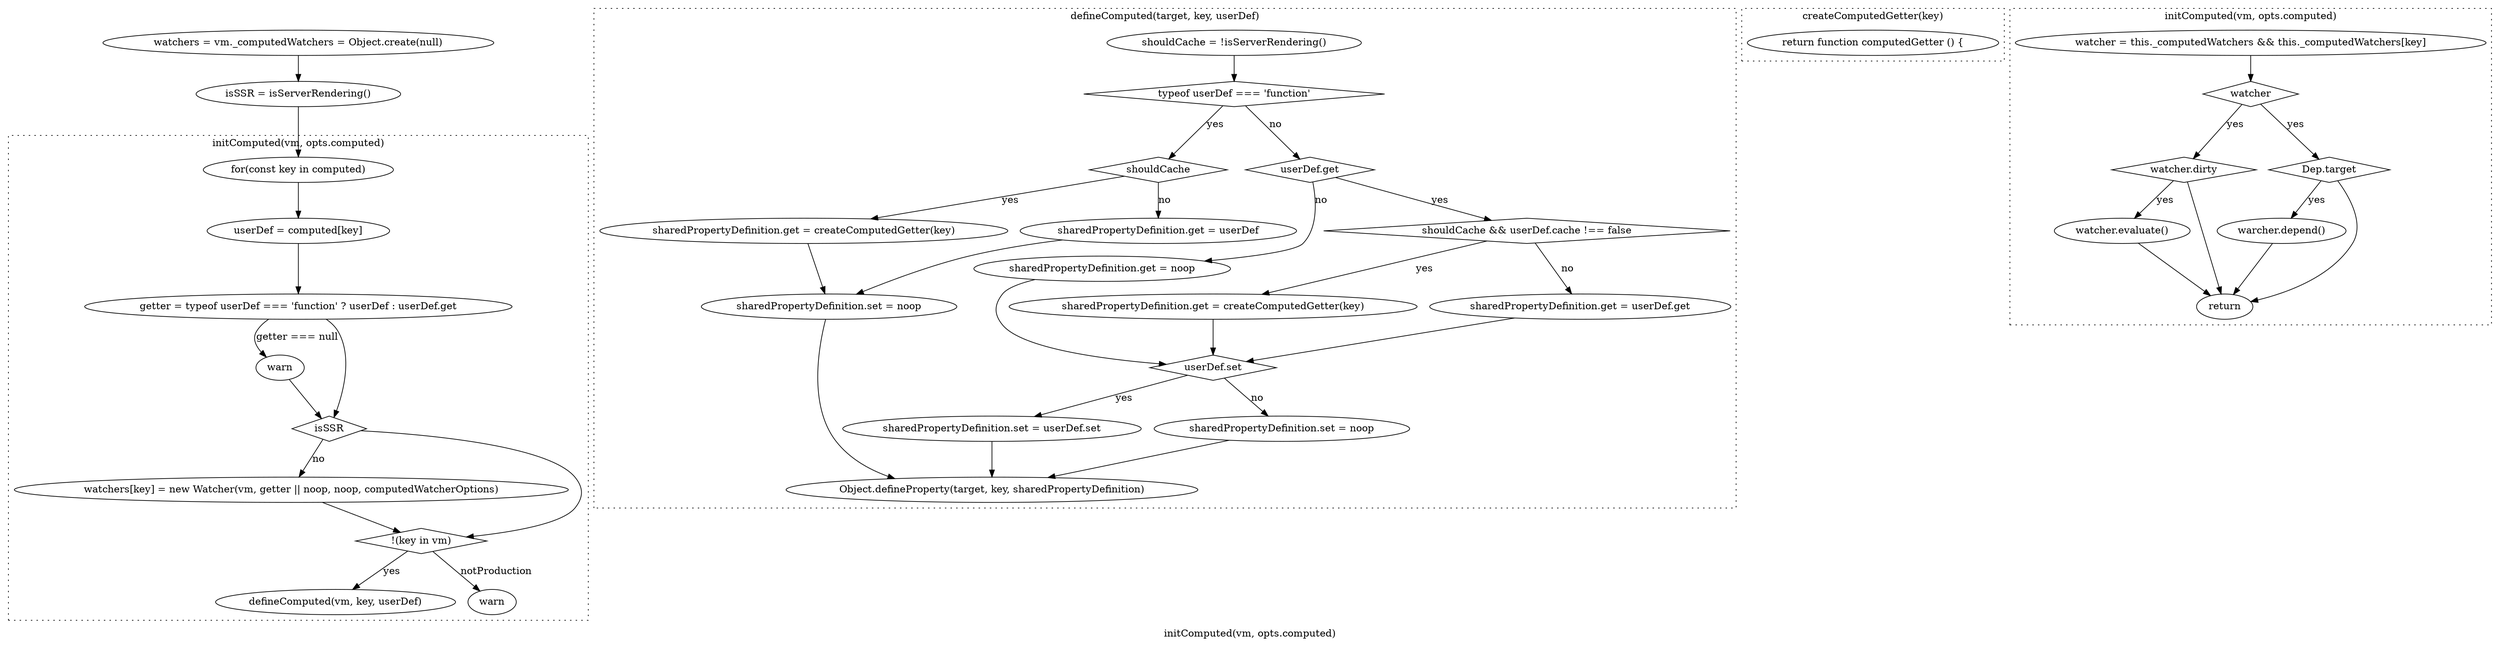 digraph G {
    label="initComputed(vm, opts.computed)"

    getWatchers [
        label="watchers = vm._computedWatchers = Object.create(null)"
    ]

    isSSR [
        label="isSSR = isServerRendering()"
    ]

    getWatchers -> isSSR

    walkComputed [
        label="for(const key in computed)"
    ]


    isSSR -> walkComputed
    subgraph cluster_walk {
        graph[style=dotted]

        getUserDef [
            label="userDef = computed[key]"
        ]

        walkComputed -> getUserDef

        getGetter [
            label="getter = typeof userDef === 'function' ? userDef : userDef.get"
        ]
        getUserDef -> getGetter
        getGetter -> warn [label="getter === null"]

        newWatcher [
            label="watchers[key] = new Watcher(vm, getter || noop, noop, computedWatcherOptions)"
        ]

        isSsr [
            label="isSSR"
            shape=diamond
        ]
        getGetter -> isSsr
        warn -> isSsr
        isSsr -> newWatcher [label="no"]

        keyInVm [
            label="!(key in vm)"
            shape=diamond
        ]
        newWatcher -> keyInVm
        isSsr -> keyInVm
        defineComputed [
            label="defineComputed(vm, key, userDef)"
        ]
        keyInVm -> defineComputed [label="yes"]
        tip [
            label="warn"
        ]
        keyInVm -> tip [label="notProduction"]
    }

    subgraph cluster_defineComputed {
        graph[style=dotted]

        label="defineComputed(target, key, userDef)"

        shouldCache [
            label="shouldCache = !isServerRendering()"
        ]

        userDefIsFunction [
            label="typeof userDef === 'function'"
            shape=diamond
        ]

        shouldCache -> userDefIsFunction

        createComputedGetter [
            label="sharedPropertyDefinition.get = createComputedGetter(key)"
        ]

        shouldCache1 [
            label="shouldCache"
            shape=diamond
        ]
        userDefIsFunction -> shouldCache1 [label="yes"]

        shouldCache1 -> createComputedGetter [label="yes"]
        setGet [
            label="sharedPropertyDefinition.get = userDef"
        ]
        shouldCache1 -> setGet [label="no"]

        setSet0 [
            label="sharedPropertyDefinition.set = noop"
        ]
        createComputedGetter -> setSet0
        setGet -> setSet0
        userGetExist [
            label="userDef.get"
            shape=diamond
        ]
        userDefIsFunction -> userGetExist [label="no"]

        setGetBeNoop [
            label="sharedPropertyDefinition.get = noop"
        ]
        userGetExist -> setGetBeNoop [label="no"]

        cache [
            label="shouldCache && userDef.cache !== false"
            shape=diamond
        ]
        userGetExist -> cache [label="yes"]
        setGet1 [
            label="sharedPropertyDefinition.get = createComputedGetter(key)"
        ]
        cache -> setGet1 [label="yes"]
        setGet2 [
            label="sharedPropertyDefinition.get = userDef.get"
        ]
        cache -> setGet2 [label="no"]

        userDefSet [
            label="userDef.set"
            shape=diamond
        ]
        setGetBeNoop -> userDefSet
        setGet1 -> userDefSet
        setGet2 -> userDefSet

        setSet1 [
            label="sharedPropertyDefinition.set = userDef.set"
        ]

        setSet2 [
            label="sharedPropertyDefinition.set = noop"
        ]

        userDefSet -> setSet1 [label="yes"]
        userDefSet -> setSet2 [label="no"]

        def [
            label="Object.defineProperty(target, key, sharedPropertyDefinition)"
        ]
        setSet0 -> def
        setSet1 -> def
        setSet2 -> def
    }

    subgraph cluster_createComputedGetter {
        graph[style=dotted]

        label="createComputedGetter(key)"

        returnFunc [
            label="return function computedGetter () {"
        ]
    }

    subgraph cluster_computedGetter {
        graph[style=dotted]

        getWatcher [
            label="watcher = this._computedWatchers && this._computedWatchers[key]"
        ]


        watcherExist [
            label="watcher"
            shape=diamond
        ]
        getWatcher -> watcherExist

        watcherIsDirty [
            label="watcher.dirty"
            shape=diamond
        ]
        watcherExist -> watcherIsDirty [label="yes"]

        evaluate [
            label="watcher.evaluate()"
        ]
        watcherIsDirty -> evaluate [label="yes"]

        depTarget [
            label="Dep.target"
            shape=diamond
        ]
        depend [
            label="warcher.depend()"
        ]
        watcherExist -> depTarget [label="yes"]
        depTarget -> depend [label="yes"]
        evaluate -> return
        depend -> return
        depTarget -> return
        watcherIsDirty -> return
    }
}